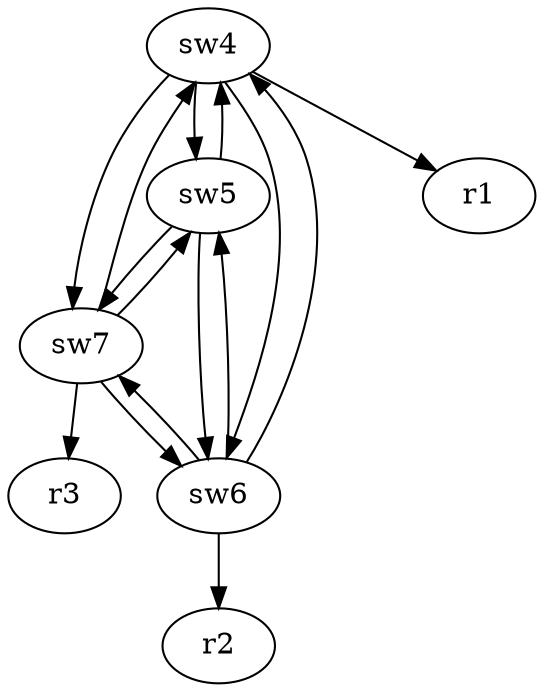 digraph  {
r1 [cap=""];
sw5 [cap=""];
sw7 [cap=""];
sw6 [cap=""];
sw4 [cap=""];
r2 [cap=R];
r3 [cap=R];
sw5 -> sw7  [interfaces="['Et0/2', 'Et0/1']", key=0, w=1];
sw5 -> sw6  [interfaces="['Et0/1', 'Et0/1']", key=0, w=1];
sw5 -> sw4  [interfaces="['Et0/0', 'Et0/1']", key=0, w=1];
sw7 -> r3  [interfaces="['Et0/3', 'Et0/0']", key=0, w=1];
sw7 -> sw6  [interfaces="['Et0/2', 'Et0/2']", key=0, w=1];
sw7 -> sw5  [interfaces="['Et0/1', 'Et0/2']", key=0, w=1];
sw7 -> sw4  [interfaces="['Et0/0', 'Et0/3']", key=0, w=1];
sw6 -> r2  [interfaces="['Et0/3', 'Et0/0']", key=0, w=1];
sw6 -> sw7  [interfaces="['Et0/2', 'Et0/2']", key=0, w=1];
sw6 -> sw5  [interfaces="['Et0/1', 'Et0/1']", key=0, w=1];
sw6 -> sw4  [interfaces="['Et0/0', 'Et0/2']", key=0, w=1];
sw4 -> r1  [interfaces="['Et0/0', 'Et0/0']", key=0, w=1];
sw4 -> sw7  [interfaces="['Et0/3', 'Et0/0']", key=0, w=1];
sw4 -> sw6  [interfaces="['Et0/2', 'Et0/0']", key=0, w=1];
sw4 -> sw5  [interfaces="['Et0/1', 'Et0/0']", key=0, w=1];
}
